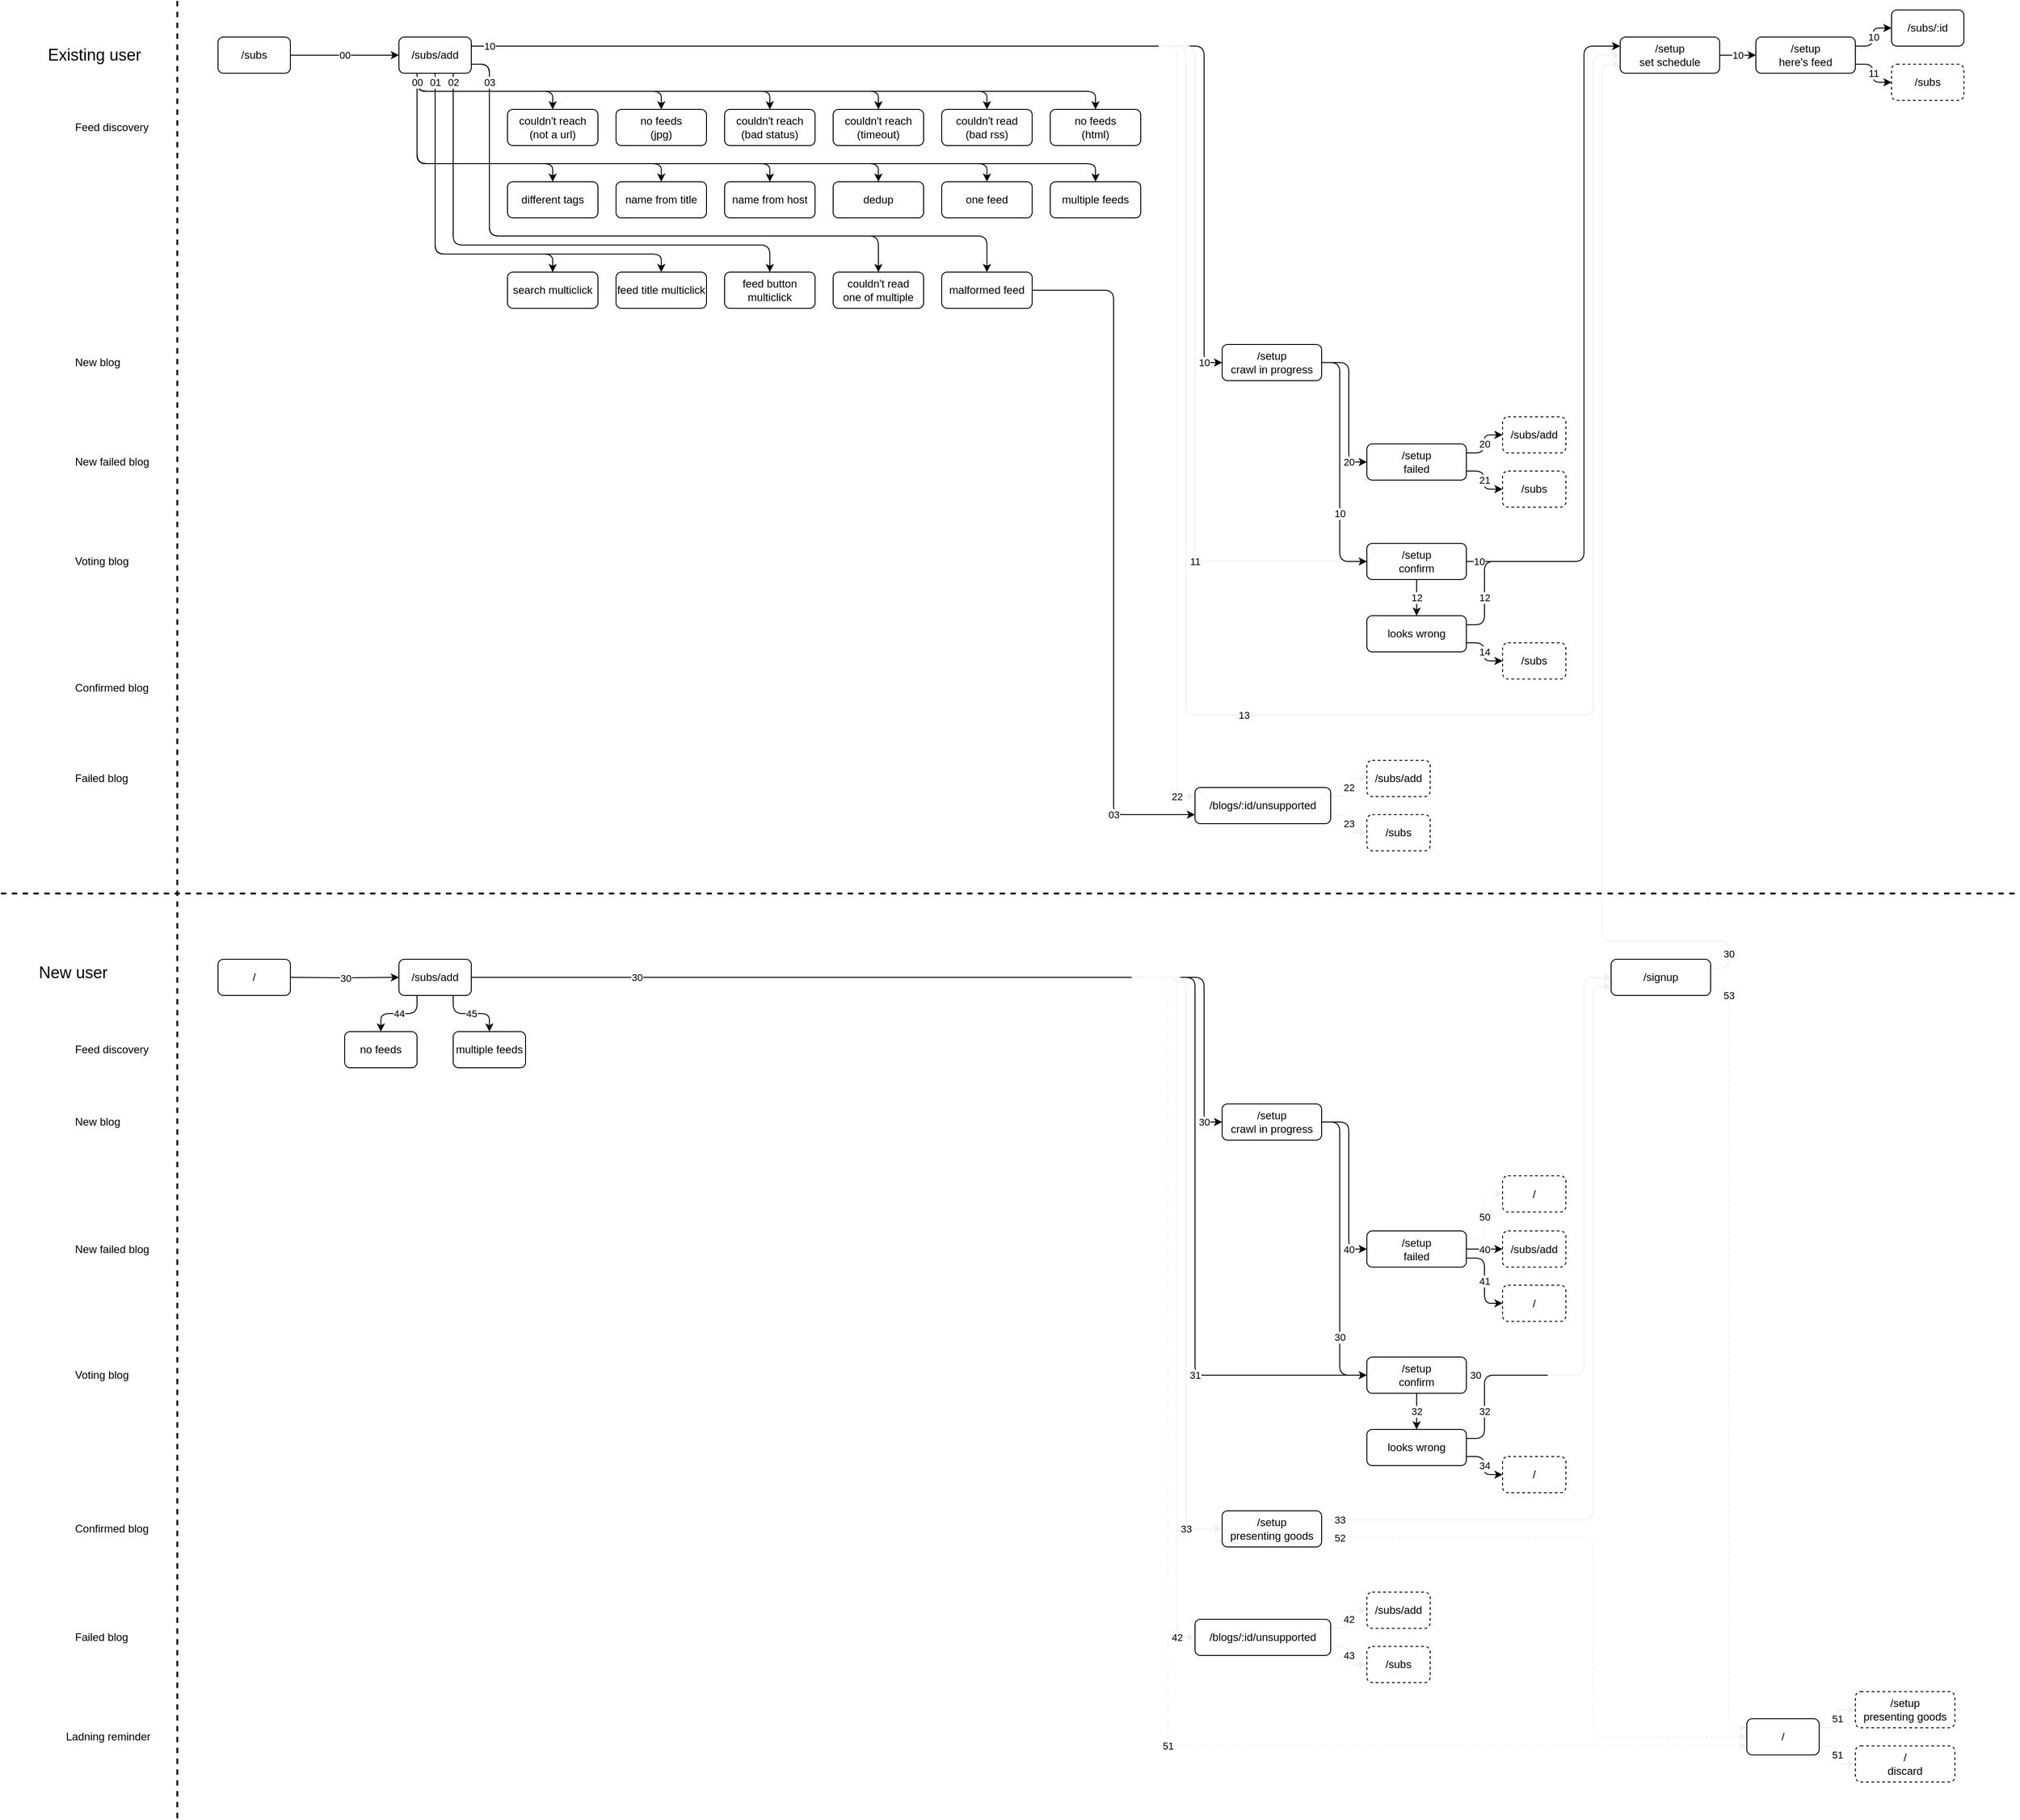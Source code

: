 <mxfile version="14.7.4" type="embed"><diagram id="23iRSUPoRavnBvh4doch" name="Page-1"><mxGraphModel dx="3670" dy="1552" grid="1" gridSize="10" guides="1" tooltips="1" connect="1" arrows="1" fold="1" page="0" pageScale="1" pageWidth="827" pageHeight="1169" math="0" shadow="0"><root><mxCell id="0"/><mxCell id="1" parent="0"/><mxCell id="5" value="00" style="edgeStyle=orthogonalEdgeStyle;rounded=0;orthogonalLoop=1;jettySize=auto;html=1;" parent="1" source="2" target="4" edge="1"><mxGeometry relative="1" as="geometry"><mxPoint as="offset"/></mxGeometry></mxCell><mxCell id="2" value="/subs" style="rounded=1;whiteSpace=wrap;html=1;" parent="1" vertex="1"><mxGeometry x="-670" y="-120" width="80" height="40" as="geometry"/></mxCell><mxCell id="10" value="10" style="edgeStyle=orthogonalEdgeStyle;orthogonalLoop=1;jettySize=auto;html=1;entryX=0;entryY=0.5;entryDx=0;entryDy=0;rounded=1;" parent="1" target="9" edge="1"><mxGeometry x="0.9" relative="1" as="geometry"><mxPoint x="390" y="-110" as="sourcePoint"/><Array as="points"><mxPoint x="420" y="-110"/><mxPoint x="420" y="240"/></Array><mxPoint as="offset"/></mxGeometry></mxCell><mxCell id="57" value="22" style="edgeStyle=orthogonalEdgeStyle;rounded=1;orthogonalLoop=1;jettySize=auto;html=1;entryX=0;entryY=0.25;entryDx=0;entryDy=0;endArrow=classic;endFill=1;strokeColor=#f0f0f0;" parent="1" target="52" edge="1"><mxGeometry x="0.954" relative="1" as="geometry"><mxPoint x="370" y="-110" as="sourcePoint"/><Array as="points"><mxPoint x="390" y="-110"/><mxPoint x="390" y="720"/></Array><mxPoint as="offset"/></mxGeometry></mxCell><mxCell id="58" value="13" style="edgeStyle=orthogonalEdgeStyle;rounded=1;orthogonalLoop=1;jettySize=auto;html=1;entryX=0;entryY=0.5;entryDx=0;entryDy=0;endArrow=classic;endFill=1;strokeColor=#f0f0f0;" parent="1" target="37" edge="1"><mxGeometry x="-0.158" relative="1" as="geometry"><mxPoint x="370" y="-110" as="sourcePoint"/><Array as="points"><mxPoint x="400" y="-110"/><mxPoint x="400" y="630"/><mxPoint x="850" y="630"/><mxPoint x="850" y="-100"/></Array><mxPoint as="offset"/></mxGeometry></mxCell><mxCell id="114" value="11" style="edgeStyle=orthogonalEdgeStyle;rounded=1;orthogonalLoop=1;jettySize=auto;html=1;entryX=0;entryY=0.5;entryDx=0;entryDy=0;endArrow=classic;endFill=1;strokeColor=#f0f0f0;" parent="1" target="23" edge="1"><mxGeometry x="0.525" relative="1" as="geometry"><Array as="points"><mxPoint x="410" y="-110"/><mxPoint x="410" y="460"/></Array><mxPoint as="offset"/><mxPoint x="370" y="-110" as="sourcePoint"/></mxGeometry></mxCell><mxCell id="151" style="edgeStyle=orthogonalEdgeStyle;rounded=1;orthogonalLoop=1;jettySize=auto;html=1;exitX=0.25;exitY=1;exitDx=0;exitDy=0;entryX=0.5;entryY=0;entryDx=0;entryDy=0;" edge="1" parent="1" source="4" target="132"><mxGeometry relative="1" as="geometry"><mxPoint x="-310" y="-80" as="sourcePoint"/></mxGeometry></mxCell><mxCell id="152" style="edgeStyle=orthogonalEdgeStyle;rounded=1;orthogonalLoop=1;jettySize=auto;html=1;entryX=0.5;entryY=0;entryDx=0;entryDy=0;" edge="1" parent="1" target="133"><mxGeometry relative="1" as="geometry"><mxPoint x="-450" y="-80" as="sourcePoint"/><Array as="points"><mxPoint x="-450" y="-60"/><mxPoint x="-180" y="-60"/></Array></mxGeometry></mxCell><mxCell id="153" style="edgeStyle=orthogonalEdgeStyle;rounded=1;orthogonalLoop=1;jettySize=auto;html=1;entryX=0.5;entryY=0;entryDx=0;entryDy=0;" edge="1" parent="1" target="134"><mxGeometry relative="1" as="geometry"><mxPoint x="-450" y="-80" as="sourcePoint"/><Array as="points"><mxPoint x="-450" y="-60"/><mxPoint x="-60" y="-60"/></Array></mxGeometry></mxCell><mxCell id="154" style="edgeStyle=orthogonalEdgeStyle;rounded=1;orthogonalLoop=1;jettySize=auto;html=1;exitX=0.25;exitY=1;exitDx=0;exitDy=0;entryX=0.5;entryY=0;entryDx=0;entryDy=0;" edge="1" parent="1" source="4" target="136"><mxGeometry relative="1" as="geometry"><mxPoint x="-310" y="-80" as="sourcePoint"/></mxGeometry></mxCell><mxCell id="155" style="edgeStyle=orthogonalEdgeStyle;rounded=1;orthogonalLoop=1;jettySize=auto;html=1;exitX=0.25;exitY=1;exitDx=0;exitDy=0;entryX=0.5;entryY=0;entryDx=0;entryDy=0;" edge="1" parent="1" source="4" target="137"><mxGeometry relative="1" as="geometry"><mxPoint x="-310" y="-80" as="sourcePoint"/></mxGeometry></mxCell><mxCell id="156" style="edgeStyle=orthogonalEdgeStyle;rounded=1;orthogonalLoop=1;jettySize=auto;html=1;exitX=0.25;exitY=1;exitDx=0;exitDy=0;entryX=0.5;entryY=0;entryDx=0;entryDy=0;" edge="1" parent="1" source="4" target="138"><mxGeometry relative="1" as="geometry"><mxPoint x="-310" y="-80" as="sourcePoint"/></mxGeometry></mxCell><mxCell id="157" style="edgeStyle=orthogonalEdgeStyle;rounded=1;orthogonalLoop=1;jettySize=auto;html=1;exitX=0.25;exitY=1;exitDx=0;exitDy=0;entryX=0.5;entryY=0;entryDx=0;entryDy=0;" edge="1" parent="1" source="4" target="139"><mxGeometry relative="1" as="geometry"><mxPoint x="-310" y="-80" as="sourcePoint"/><Array as="points"><mxPoint x="-450" y="20"/><mxPoint x="-300" y="20"/></Array></mxGeometry></mxCell><mxCell id="158" style="edgeStyle=orthogonalEdgeStyle;rounded=1;orthogonalLoop=1;jettySize=auto;html=1;exitX=0.25;exitY=1;exitDx=0;exitDy=0;entryX=0.5;entryY=0;entryDx=0;entryDy=0;" edge="1" parent="1" source="4" target="140"><mxGeometry relative="1" as="geometry"><mxPoint x="-310" y="-80" as="sourcePoint"/><Array as="points"><mxPoint x="-450" y="20"/><mxPoint x="-180" y="20"/></Array></mxGeometry></mxCell><mxCell id="159" style="edgeStyle=orthogonalEdgeStyle;rounded=1;orthogonalLoop=1;jettySize=auto;html=1;exitX=0.25;exitY=1;exitDx=0;exitDy=0;entryX=0.5;entryY=0;entryDx=0;entryDy=0;" edge="1" parent="1" source="4" target="141"><mxGeometry relative="1" as="geometry"><mxPoint x="-310" y="-80" as="sourcePoint"/><Array as="points"><mxPoint x="-450" y="20"/><mxPoint x="-60" y="20"/></Array></mxGeometry></mxCell><mxCell id="160" style="edgeStyle=orthogonalEdgeStyle;rounded=1;orthogonalLoop=1;jettySize=auto;html=1;exitX=0.25;exitY=1;exitDx=0;exitDy=0;entryX=0.5;entryY=0;entryDx=0;entryDy=0;" edge="1" parent="1" source="4" target="142"><mxGeometry relative="1" as="geometry"><mxPoint x="-310" y="-80" as="sourcePoint"/><Array as="points"><mxPoint x="-450" y="20"/><mxPoint x="60" y="20"/></Array></mxGeometry></mxCell><mxCell id="161" style="edgeStyle=orthogonalEdgeStyle;rounded=1;orthogonalLoop=1;jettySize=auto;html=1;exitX=0.25;exitY=1;exitDx=0;exitDy=0;entryX=0.5;entryY=0;entryDx=0;entryDy=0;" edge="1" parent="1" source="4" target="143"><mxGeometry relative="1" as="geometry"><mxPoint x="-310" y="-80" as="sourcePoint"/><Array as="points"><mxPoint x="-450" y="20"/><mxPoint x="180" y="20"/></Array></mxGeometry></mxCell><mxCell id="162" value="00" style="edgeStyle=orthogonalEdgeStyle;rounded=1;orthogonalLoop=1;jettySize=auto;html=1;exitX=0.25;exitY=1;exitDx=0;exitDy=0;entryX=0.5;entryY=0;entryDx=0;entryDy=0;" edge="1" parent="1" source="4" target="144"><mxGeometry x="-0.977" relative="1" as="geometry"><mxPoint x="-310" y="-80" as="sourcePoint"/><Array as="points"><mxPoint x="-450" y="20"/><mxPoint x="300" y="20"/></Array><mxPoint as="offset"/></mxGeometry></mxCell><mxCell id="163" style="edgeStyle=orthogonalEdgeStyle;rounded=1;orthogonalLoop=1;jettySize=auto;html=1;exitX=0.5;exitY=1;exitDx=0;exitDy=0;entryX=0.5;entryY=0;entryDx=0;entryDy=0;" edge="1" parent="1" source="4" target="145"><mxGeometry relative="1" as="geometry"><mxPoint x="-290" y="-80" as="sourcePoint"/><Array as="points"><mxPoint x="-430" y="120"/><mxPoint x="-300" y="120"/></Array></mxGeometry></mxCell><mxCell id="164" value="01" style="edgeStyle=orthogonalEdgeStyle;rounded=1;orthogonalLoop=1;jettySize=auto;html=1;exitX=0.5;exitY=1;exitDx=0;exitDy=0;entryX=0.5;entryY=0;entryDx=0;entryDy=0;" edge="1" parent="1" source="4" target="146"><mxGeometry x="-0.957" relative="1" as="geometry"><mxPoint x="-290" y="-80" as="sourcePoint"/><Array as="points"><mxPoint x="-430" y="120"/><mxPoint x="-180" y="120"/></Array><mxPoint as="offset"/></mxGeometry></mxCell><mxCell id="167" style="edgeStyle=orthogonalEdgeStyle;rounded=1;orthogonalLoop=1;jettySize=auto;html=1;exitX=0.75;exitY=1;exitDx=0;exitDy=0;entryX=0.5;entryY=0;entryDx=0;entryDy=0;" edge="1" parent="1" source="4" target="147"><mxGeometry relative="1" as="geometry"><Array as="points"><mxPoint x="-410" y="110"/><mxPoint x="-60" y="110"/></Array></mxGeometry></mxCell><mxCell id="168" value="02" style="edgeLabel;html=1;align=center;verticalAlign=middle;resizable=0;points=[];" vertex="1" connectable="0" parent="167"><mxGeometry x="-0.972" y="-1" relative="1" as="geometry"><mxPoint x="1" y="2" as="offset"/></mxGeometry></mxCell><mxCell id="169" style="edgeStyle=orthogonalEdgeStyle;rounded=1;orthogonalLoop=1;jettySize=auto;html=1;exitX=1;exitY=0.75;exitDx=0;exitDy=0;entryX=0.5;entryY=0;entryDx=0;entryDy=0;" edge="1" parent="1" source="4" target="148"><mxGeometry relative="1" as="geometry"><Array as="points"><mxPoint x="-370" y="-90"/><mxPoint x="-370" y="100"/><mxPoint x="60" y="100"/></Array></mxGeometry></mxCell><mxCell id="170" value="03" style="edgeStyle=orthogonalEdgeStyle;rounded=1;orthogonalLoop=1;jettySize=auto;html=1;exitX=1;exitY=0.75;exitDx=0;exitDy=0;entryX=0.5;entryY=0;entryDx=0;entryDy=0;" edge="1" parent="1" source="4" target="149"><mxGeometry x="-0.9" relative="1" as="geometry"><Array as="points"><mxPoint x="-370" y="-90"/><mxPoint x="-370" y="100"/><mxPoint x="180" y="100"/></Array><mxPoint as="offset"/></mxGeometry></mxCell><mxCell id="4" value="/subs/add" style="rounded=1;whiteSpace=wrap;html=1;" parent="1" vertex="1"><mxGeometry x="-470" y="-120" width="80" height="40" as="geometry"/></mxCell><mxCell id="15" value="20" style="edgeStyle=orthogonalEdgeStyle;orthogonalLoop=1;jettySize=auto;html=1;entryX=0;entryY=0.5;entryDx=0;entryDy=0;rounded=1;" parent="1" source="9" target="14" edge="1"><mxGeometry x="0.75" relative="1" as="geometry"><Array as="points"><mxPoint x="580" y="240"/><mxPoint x="580" y="350"/></Array><mxPoint as="offset"/></mxGeometry></mxCell><mxCell id="25" value="10" style="edgeStyle=orthogonalEdgeStyle;orthogonalLoop=1;jettySize=auto;html=1;exitX=1;exitY=0.5;exitDx=0;exitDy=0;entryX=0;entryY=0.5;entryDx=0;entryDy=0;rounded=1;" parent="1" source="9" target="23" edge="1"><mxGeometry x="0.385" relative="1" as="geometry"><Array as="points"><mxPoint x="570" y="240"/><mxPoint x="570" y="460"/></Array><mxPoint as="offset"/></mxGeometry></mxCell><mxCell id="9" value="/setup&lt;br&gt;crawl in progress" style="rounded=1;whiteSpace=wrap;html=1;" parent="1" vertex="1"><mxGeometry x="440" y="220" width="110" height="40" as="geometry"/></mxCell><mxCell id="11" value="&lt;font style=&quot;font-size: 12px&quot;&gt;New blog&lt;/font&gt;" style="text;html=1;strokeColor=none;fillColor=none;align=left;verticalAlign=middle;whiteSpace=wrap;rounded=0;" parent="1" vertex="1"><mxGeometry x="-830" y="230" width="110" height="20" as="geometry"/></mxCell><mxCell id="13" value="&lt;font style=&quot;font-size: 18px&quot;&gt;Existing user&lt;/font&gt;" style="text;html=1;strokeColor=none;fillColor=none;align=left;verticalAlign=middle;whiteSpace=wrap;rounded=0;" parent="1" vertex="1"><mxGeometry x="-860" y="-110" width="110" height="20" as="geometry"/></mxCell><mxCell id="20" value="20" style="edgeStyle=orthogonalEdgeStyle;orthogonalLoop=1;jettySize=auto;html=1;exitX=1;exitY=0.25;exitDx=0;exitDy=0;rounded=1;" parent="1" source="14" target="19" edge="1"><mxGeometry relative="1" as="geometry"/></mxCell><mxCell id="22" value="21" style="edgeStyle=orthogonalEdgeStyle;orthogonalLoop=1;jettySize=auto;html=1;exitX=1;exitY=0.75;exitDx=0;exitDy=0;entryX=0;entryY=0.5;entryDx=0;entryDy=0;rounded=1;" parent="1" source="14" target="21" edge="1"><mxGeometry relative="1" as="geometry"/></mxCell><mxCell id="14" value="/setup&lt;br&gt;failed" style="rounded=1;whiteSpace=wrap;html=1;" parent="1" vertex="1"><mxGeometry x="600" y="330" width="110" height="40" as="geometry"/></mxCell><mxCell id="16" value="10" style="endArrow=none;html=1;exitX=1;exitY=0.25;exitDx=0;exitDy=0;" parent="1" source="4" edge="1"><mxGeometry x="-0.947" width="50" height="50" relative="1" as="geometry"><mxPoint x="-220" y="70" as="sourcePoint"/><mxPoint x="370" y="-110" as="targetPoint"/><mxPoint as="offset"/></mxGeometry></mxCell><mxCell id="17" value="&lt;font style=&quot;font-size: 12px&quot;&gt;New failed blog&lt;/font&gt;" style="text;html=1;strokeColor=none;fillColor=none;align=left;verticalAlign=middle;whiteSpace=wrap;rounded=0;" parent="1" vertex="1"><mxGeometry x="-830" y="340" width="110" height="20" as="geometry"/></mxCell><mxCell id="19" value="/subs/add" style="rounded=1;whiteSpace=wrap;html=1;dashed=1;" parent="1" vertex="1"><mxGeometry x="750" y="300" width="70" height="40" as="geometry"/></mxCell><mxCell id="21" value="/subs" style="rounded=1;whiteSpace=wrap;html=1;dashed=1;" parent="1" vertex="1"><mxGeometry x="750" y="360" width="70" height="40" as="geometry"/></mxCell><mxCell id="30" value="12" style="edgeStyle=orthogonalEdgeStyle;curved=1;orthogonalLoop=1;jettySize=auto;html=1;endArrow=classic;endFill=1;" parent="1" source="23" target="29" edge="1"><mxGeometry relative="1" as="geometry"/></mxCell><mxCell id="38" value="10" style="edgeStyle=orthogonalEdgeStyle;orthogonalLoop=1;jettySize=auto;html=1;entryX=0;entryY=0.25;entryDx=0;entryDy=0;endArrow=classic;endFill=1;rounded=1;exitX=1;exitY=0.5;exitDx=0;exitDy=0;" parent="1" source="23" target="37" edge="1"><mxGeometry x="-0.964" relative="1" as="geometry"><mxPoint x="810" y="420" as="sourcePoint"/><Array as="points"><mxPoint x="840" y="460"/><mxPoint x="840" y="-110"/></Array><mxPoint as="offset"/></mxGeometry></mxCell><mxCell id="23" value="/setup&lt;br&gt;confirm" style="rounded=1;whiteSpace=wrap;html=1;" parent="1" vertex="1"><mxGeometry x="600" y="440" width="110" height="40" as="geometry"/></mxCell><mxCell id="24" value="Voting blog" style="text;html=1;strokeColor=none;fillColor=none;align=left;verticalAlign=middle;whiteSpace=wrap;rounded=0;" parent="1" vertex="1"><mxGeometry x="-830" y="450" width="110" height="20" as="geometry"/></mxCell><mxCell id="33" value="14" style="edgeStyle=orthogonalEdgeStyle;orthogonalLoop=1;jettySize=auto;html=1;exitX=1;exitY=0.75;exitDx=0;exitDy=0;endArrow=classic;endFill=1;rounded=1;" parent="1" source="29" target="32" edge="1"><mxGeometry relative="1" as="geometry"/></mxCell><mxCell id="40" value="12" style="edgeStyle=orthogonalEdgeStyle;orthogonalLoop=1;jettySize=auto;html=1;exitX=1;exitY=0.25;exitDx=0;exitDy=0;endArrow=none;endFill=0;rounded=1;" parent="1" source="29" edge="1"><mxGeometry x="-0.375" relative="1" as="geometry"><mxPoint x="800" y="460" as="targetPoint"/><Array as="points"><mxPoint x="730" y="530"/><mxPoint x="730" y="460"/></Array><mxPoint as="offset"/></mxGeometry></mxCell><mxCell id="29" value="looks wrong" style="rounded=1;whiteSpace=wrap;html=1;" parent="1" vertex="1"><mxGeometry x="600" y="520" width="110" height="40" as="geometry"/></mxCell><mxCell id="32" value="/subs" style="rounded=1;whiteSpace=wrap;html=1;dashed=1;" parent="1" vertex="1"><mxGeometry x="750" y="550" width="70" height="40" as="geometry"/></mxCell><mxCell id="42" value="10" style="edgeStyle=orthogonalEdgeStyle;curved=1;orthogonalLoop=1;jettySize=auto;html=1;endArrow=classic;endFill=1;" parent="1" source="37" target="41" edge="1"><mxGeometry relative="1" as="geometry"/></mxCell><mxCell id="37" value="/setup&lt;br&gt;set schedule" style="rounded=1;whiteSpace=wrap;html=1;" parent="1" vertex="1"><mxGeometry x="880" y="-120" width="110" height="40" as="geometry"/></mxCell><mxCell id="44" value="10" style="edgeStyle=orthogonalEdgeStyle;orthogonalLoop=1;jettySize=auto;html=1;endArrow=classic;endFill=1;exitX=1;exitY=0.25;exitDx=0;exitDy=0;rounded=1;" parent="1" source="41" target="43" edge="1"><mxGeometry relative="1" as="geometry"/></mxCell><mxCell id="46" value="11" style="edgeStyle=orthogonalEdgeStyle;orthogonalLoop=1;jettySize=auto;html=1;exitX=1;exitY=0.75;exitDx=0;exitDy=0;entryX=0;entryY=0.5;entryDx=0;entryDy=0;endArrow=classic;endFill=1;rounded=1;" parent="1" source="41" target="45" edge="1"><mxGeometry relative="1" as="geometry"><mxPoint as="offset"/></mxGeometry></mxCell><mxCell id="41" value="/setup&lt;br&gt;here's feed" style="rounded=1;whiteSpace=wrap;html=1;" parent="1" vertex="1"><mxGeometry x="1030" y="-120" width="110" height="40" as="geometry"/></mxCell><mxCell id="43" value="/subs/:id" style="rounded=1;whiteSpace=wrap;html=1;" parent="1" vertex="1"><mxGeometry x="1180" y="-150" width="80" height="40" as="geometry"/></mxCell><mxCell id="45" value="/subs" style="rounded=1;whiteSpace=wrap;html=1;dashed=1;" parent="1" vertex="1"><mxGeometry x="1180" y="-90" width="80" height="40" as="geometry"/></mxCell><mxCell id="50" value="Confirmed blog" style="text;html=1;strokeColor=none;fillColor=none;align=left;verticalAlign=middle;whiteSpace=wrap;rounded=0;" parent="1" vertex="1"><mxGeometry x="-830" y="590" width="110" height="20" as="geometry"/></mxCell><mxCell id="51" value="Failed blog" style="text;html=1;strokeColor=none;fillColor=none;align=left;verticalAlign=middle;whiteSpace=wrap;rounded=0;" parent="1" vertex="1"><mxGeometry x="-830" y="690" width="110" height="20" as="geometry"/></mxCell><mxCell id="55" value="22" style="edgeStyle=orthogonalEdgeStyle;rounded=1;orthogonalLoop=1;jettySize=auto;html=1;exitX=1;exitY=0.25;exitDx=0;exitDy=0;entryX=0;entryY=0.5;entryDx=0;entryDy=0;endArrow=classic;endFill=1;strokeColor=#f0f0f0;" parent="1" source="52" target="53" edge="1"><mxGeometry relative="1" as="geometry"/></mxCell><mxCell id="56" value="23" style="edgeStyle=orthogonalEdgeStyle;rounded=1;orthogonalLoop=1;jettySize=auto;html=1;exitX=1;exitY=0.75;exitDx=0;exitDy=0;entryX=0;entryY=0.5;entryDx=0;entryDy=0;endArrow=classic;endFill=1;strokeColor=#f0f0f0;" parent="1" source="52" target="54" edge="1"><mxGeometry relative="1" as="geometry"/></mxCell><mxCell id="52" value="/blogs/:id/unsupported" style="rounded=1;whiteSpace=wrap;html=1;" parent="1" vertex="1"><mxGeometry x="410" y="710" width="150" height="40" as="geometry"/></mxCell><mxCell id="53" value="/subs/add" style="rounded=1;whiteSpace=wrap;html=1;dashed=1;" parent="1" vertex="1"><mxGeometry x="600" y="680" width="70" height="40" as="geometry"/></mxCell><mxCell id="54" value="/subs" style="rounded=1;whiteSpace=wrap;html=1;dashed=1;" parent="1" vertex="1"><mxGeometry x="600" y="740" width="70" height="40" as="geometry"/></mxCell><mxCell id="59" value="30" style="edgeStyle=orthogonalEdgeStyle;rounded=0;orthogonalLoop=1;jettySize=auto;html=1;" parent="1" target="65" edge="1"><mxGeometry relative="1" as="geometry"><mxPoint x="-590" y="920" as="sourcePoint"/></mxGeometry></mxCell><mxCell id="60" value="/" style="rounded=1;whiteSpace=wrap;html=1;" parent="1" vertex="1"><mxGeometry x="-670" y="900" width="80" height="40" as="geometry"/></mxCell><mxCell id="62" value="30" style="edgeStyle=orthogonalEdgeStyle;orthogonalLoop=1;jettySize=auto;html=1;entryX=0;entryY=0.5;entryDx=0;entryDy=0;rounded=1;" parent="1" target="71" edge="1"><mxGeometry x="0.809" relative="1" as="geometry"><mxPoint x="390" y="920" as="sourcePoint"/><Array as="points"><mxPoint x="420" y="920"/><mxPoint x="420" y="1080"/></Array><mxPoint as="offset"/></mxGeometry></mxCell><mxCell id="63" value="31" style="edgeStyle=orthogonalEdgeStyle;orthogonalLoop=1;jettySize=auto;html=1;endArrow=none;endFill=0;rounded=1;entryX=0;entryY=0.5;entryDx=0;entryDy=0;" parent="1" target="82" edge="1"><mxGeometry x="0.424" relative="1" as="geometry"><mxPoint x="380" y="920" as="sourcePoint"/><mxPoint x="440" y="1290" as="targetPoint"/><Array as="points"><mxPoint x="410" y="920"/><mxPoint x="410" y="1360"/></Array><mxPoint as="offset"/></mxGeometry></mxCell><mxCell id="64" value="42" style="edgeStyle=orthogonalEdgeStyle;rounded=1;orthogonalLoop=1;jettySize=auto;html=1;entryX=0;entryY=0.5;entryDx=0;entryDy=0;endArrow=classic;endFill=1;strokeColor=#f0f0f0;" parent="1" target="93" edge="1"><mxGeometry x="0.948" relative="1" as="geometry"><mxPoint x="360" y="920" as="sourcePoint"/><Array as="points"><mxPoint x="390" y="920"/><mxPoint x="390" y="1650"/></Array><mxPoint as="offset"/></mxGeometry></mxCell><mxCell id="103" value="33" style="edgeStyle=orthogonalEdgeStyle;rounded=1;orthogonalLoop=1;jettySize=auto;html=1;entryX=0;entryY=0.5;entryDx=0;entryDy=0;endArrow=classic;endFill=1;strokeColor=#f0f0f0;" parent="1" target="102" edge="1"><mxGeometry x="0.886" relative="1" as="geometry"><Array as="points"><mxPoint x="400" y="920"/><mxPoint x="400" y="1530"/></Array><mxPoint as="offset"/><mxPoint x="340" y="920" as="sourcePoint"/></mxGeometry></mxCell><mxCell id="109" value="51" style="edgeStyle=orthogonalEdgeStyle;rounded=1;orthogonalLoop=1;jettySize=auto;html=1;entryX=0;entryY=0.75;entryDx=0;entryDy=0;endArrow=classic;endFill=1;strokeColor=#f0f0f0;dashed=1;" parent="1" target="105" edge="1"><mxGeometry x="0.163" relative="1" as="geometry"><mxPoint x="340" y="920" as="sourcePoint"/><Array as="points"><mxPoint x="380" y="920"/><mxPoint x="380" y="1770"/></Array><mxPoint as="offset"/></mxGeometry></mxCell><mxCell id="65" value="/subs/add" style="rounded=1;whiteSpace=wrap;html=1;" parent="1" vertex="1"><mxGeometry x="-470" y="900" width="80" height="40" as="geometry"/></mxCell><mxCell id="69" value="40" style="edgeStyle=orthogonalEdgeStyle;orthogonalLoop=1;jettySize=auto;html=1;entryX=0;entryY=0.5;entryDx=0;entryDy=0;rounded=1;" parent="1" source="71" target="76" edge="1"><mxGeometry x="0.79" relative="1" as="geometry"><Array as="points"><mxPoint x="580" y="1080"/><mxPoint x="580" y="1221"/></Array><mxPoint as="offset"/></mxGeometry></mxCell><mxCell id="70" value="30" style="edgeStyle=orthogonalEdgeStyle;orthogonalLoop=1;jettySize=auto;html=1;exitX=1;exitY=0.5;exitDx=0;exitDy=0;entryX=0;entryY=0.5;entryDx=0;entryDy=0;rounded=1;" parent="1" source="71" target="82" edge="1"><mxGeometry x="0.562" relative="1" as="geometry"><Array as="points"><mxPoint x="570" y="1080"/><mxPoint x="570" y="1360"/></Array><mxPoint as="offset"/></mxGeometry></mxCell><mxCell id="71" value="/setup&lt;br&gt;crawl in progress" style="rounded=1;whiteSpace=wrap;html=1;" parent="1" vertex="1"><mxGeometry x="440" y="1060" width="110" height="40" as="geometry"/></mxCell><mxCell id="72" value="&lt;font style=&quot;font-size: 12px&quot;&gt;New blog&lt;/font&gt;" style="text;html=1;strokeColor=none;fillColor=none;align=left;verticalAlign=middle;whiteSpace=wrap;rounded=0;" parent="1" vertex="1"><mxGeometry x="-830" y="1070" width="110" height="20" as="geometry"/></mxCell><mxCell id="73" value="&lt;font style=&quot;font-size: 18px&quot;&gt;New user&lt;/font&gt;" style="text;html=1;strokeColor=none;fillColor=none;align=left;verticalAlign=middle;whiteSpace=wrap;rounded=0;" parent="1" vertex="1"><mxGeometry x="-870" y="905" width="110" height="20" as="geometry"/></mxCell><mxCell id="74" value="40" style="edgeStyle=orthogonalEdgeStyle;orthogonalLoop=1;jettySize=auto;html=1;exitX=1;exitY=0.5;exitDx=0;exitDy=0;rounded=1;" parent="1" source="76" target="79" edge="1"><mxGeometry relative="1" as="geometry"/></mxCell><mxCell id="75" value="41" style="edgeStyle=orthogonalEdgeStyle;orthogonalLoop=1;jettySize=auto;html=1;exitX=1;exitY=0.75;exitDx=0;exitDy=0;entryX=0;entryY=0.5;entryDx=0;entryDy=0;rounded=1;" parent="1" source="76" target="80" edge="1"><mxGeometry relative="1" as="geometry"/></mxCell><mxCell id="99" value="50" style="edgeStyle=orthogonalEdgeStyle;rounded=1;orthogonalLoop=1;jettySize=auto;html=1;exitX=1;exitY=0.25;exitDx=0;exitDy=0;entryX=0;entryY=0.5;entryDx=0;entryDy=0;endArrow=classic;endFill=1;strokeColor=#f0f0f0;dashed=1;" parent="1" source="76" target="98" edge="1"><mxGeometry relative="1" as="geometry"/></mxCell><mxCell id="76" value="/setup&lt;br&gt;failed" style="rounded=1;whiteSpace=wrap;html=1;" parent="1" vertex="1"><mxGeometry x="600" y="1200.5" width="110" height="40" as="geometry"/></mxCell><mxCell id="77" value="30" style="endArrow=none;html=1;exitX=1;exitY=0.5;exitDx=0;exitDy=0;" parent="1" source="65" edge="1"><mxGeometry x="-0.5" width="50" height="50" relative="1" as="geometry"><mxPoint x="-220" y="1090" as="sourcePoint"/><mxPoint x="340" y="920" as="targetPoint"/><mxPoint as="offset"/></mxGeometry></mxCell><mxCell id="78" value="&lt;font style=&quot;font-size: 12px&quot;&gt;New failed blog&lt;/font&gt;" style="text;html=1;strokeColor=none;fillColor=none;align=left;verticalAlign=middle;whiteSpace=wrap;rounded=0;" parent="1" vertex="1"><mxGeometry x="-830" y="1210.5" width="110" height="20" as="geometry"/></mxCell><mxCell id="79" value="/subs/add" style="rounded=1;whiteSpace=wrap;html=1;dashed=1;" parent="1" vertex="1"><mxGeometry x="750" y="1200.5" width="70" height="40" as="geometry"/></mxCell><mxCell id="80" value="/" style="rounded=1;whiteSpace=wrap;html=1;dashed=1;" parent="1" vertex="1"><mxGeometry x="750" y="1260.5" width="70" height="40" as="geometry"/></mxCell><mxCell id="81" value="32" style="edgeStyle=orthogonalEdgeStyle;curved=1;orthogonalLoop=1;jettySize=auto;html=1;endArrow=classic;endFill=1;" parent="1" source="82" target="86" edge="1"><mxGeometry relative="1" as="geometry"/></mxCell><mxCell id="101" value="30" style="edgeStyle=orthogonalEdgeStyle;rounded=1;orthogonalLoop=1;jettySize=auto;html=1;exitX=1;exitY=0.5;exitDx=0;exitDy=0;entryX=0;entryY=0.5;entryDx=0;entryDy=0;endArrow=classic;endFill=1;strokeColor=#f0f0f0;" parent="1" source="82" target="100" edge="1"><mxGeometry x="-0.967" relative="1" as="geometry"><Array as="points"><mxPoint x="840" y="1360"/><mxPoint x="840" y="920"/></Array><mxPoint as="offset"/></mxGeometry></mxCell><mxCell id="82" value="/setup&lt;br&gt;confirm" style="rounded=1;whiteSpace=wrap;html=1;" parent="1" vertex="1"><mxGeometry x="600" y="1340" width="110" height="40" as="geometry"/></mxCell><mxCell id="83" value="Voting blog" style="text;html=1;strokeColor=none;fillColor=none;align=left;verticalAlign=middle;whiteSpace=wrap;rounded=0;" parent="1" vertex="1"><mxGeometry x="-830" y="1350" width="110" height="20" as="geometry"/></mxCell><mxCell id="84" value="34" style="edgeStyle=orthogonalEdgeStyle;orthogonalLoop=1;jettySize=auto;html=1;exitX=1;exitY=0.75;exitDx=0;exitDy=0;endArrow=classic;endFill=1;rounded=1;" parent="1" source="86" target="87" edge="1"><mxGeometry relative="1" as="geometry"/></mxCell><mxCell id="85" value="32" style="edgeStyle=orthogonalEdgeStyle;orthogonalLoop=1;jettySize=auto;html=1;exitX=1;exitY=0.25;exitDx=0;exitDy=0;endArrow=none;endFill=0;rounded=1;" parent="1" source="86" edge="1"><mxGeometry x="-0.374" relative="1" as="geometry"><mxPoint x="800" y="1360" as="targetPoint"/><Array as="points"><mxPoint x="730" y="1430"/><mxPoint x="730" y="1360"/></Array><mxPoint as="offset"/></mxGeometry></mxCell><mxCell id="86" value="looks wrong" style="rounded=1;whiteSpace=wrap;html=1;" parent="1" vertex="1"><mxGeometry x="600" y="1420" width="110" height="40" as="geometry"/></mxCell><mxCell id="87" value="/" style="rounded=1;whiteSpace=wrap;html=1;dashed=1;" parent="1" vertex="1"><mxGeometry x="750" y="1450" width="70" height="40" as="geometry"/></mxCell><mxCell id="89" value="Confirmed blog" style="text;html=1;strokeColor=none;fillColor=none;align=left;verticalAlign=middle;whiteSpace=wrap;rounded=0;" parent="1" vertex="1"><mxGeometry x="-830" y="1520" width="110" height="20" as="geometry"/></mxCell><mxCell id="90" value="Failed blog" style="text;html=1;strokeColor=none;fillColor=none;align=left;verticalAlign=middle;whiteSpace=wrap;rounded=0;" parent="1" vertex="1"><mxGeometry x="-830" y="1640" width="110" height="20" as="geometry"/></mxCell><mxCell id="91" value="42" style="edgeStyle=orthogonalEdgeStyle;rounded=1;orthogonalLoop=1;jettySize=auto;html=1;exitX=1;exitY=0.25;exitDx=0;exitDy=0;entryX=0;entryY=0.5;entryDx=0;entryDy=0;endArrow=classic;endFill=1;strokeColor=#f0f0f0;" parent="1" source="93" target="94" edge="1"><mxGeometry relative="1" as="geometry"/></mxCell><mxCell id="92" value="43" style="edgeStyle=orthogonalEdgeStyle;rounded=1;orthogonalLoop=1;jettySize=auto;html=1;exitX=1;exitY=0.75;exitDx=0;exitDy=0;entryX=0;entryY=0.5;entryDx=0;entryDy=0;endArrow=classic;endFill=1;strokeColor=#f0f0f0;" parent="1" source="93" target="95" edge="1"><mxGeometry relative="1" as="geometry"/></mxCell><mxCell id="93" value="/blogs/:id/unsupported" style="rounded=1;whiteSpace=wrap;html=1;" parent="1" vertex="1"><mxGeometry x="410" y="1630" width="150" height="40" as="geometry"/></mxCell><mxCell id="94" value="/subs/add" style="rounded=1;whiteSpace=wrap;html=1;dashed=1;" parent="1" vertex="1"><mxGeometry x="600" y="1600" width="70" height="40" as="geometry"/></mxCell><mxCell id="95" value="/subs" style="rounded=1;whiteSpace=wrap;html=1;dashed=1;" parent="1" vertex="1"><mxGeometry x="600" y="1660" width="70" height="40" as="geometry"/></mxCell><mxCell id="96" value="" style="line;strokeWidth=2;html=1;dashed=1;" parent="1" vertex="1"><mxGeometry x="-910" y="820" width="2230" height="14.39" as="geometry"/></mxCell><mxCell id="97" value="" style="line;strokeWidth=2;direction=south;html=1;dashed=1;" parent="1" vertex="1"><mxGeometry x="-720" y="-160" width="10" height="2010" as="geometry"/></mxCell><mxCell id="98" value="/" style="rounded=1;whiteSpace=wrap;html=1;dashed=1;" parent="1" vertex="1"><mxGeometry x="750" y="1139.5" width="70" height="40" as="geometry"/></mxCell><mxCell id="107" value="53" style="edgeStyle=orthogonalEdgeStyle;rounded=1;orthogonalLoop=1;jettySize=auto;html=1;exitX=1;exitY=0.75;exitDx=0;exitDy=0;entryX=0;entryY=0.25;entryDx=0;entryDy=0;dashed=1;endArrow=classic;endFill=1;strokeColor=#f0f0f0;" parent="1" source="100" target="105" edge="1"><mxGeometry x="-0.93" relative="1" as="geometry"><mxPoint as="offset"/></mxGeometry></mxCell><mxCell id="108" value="30" style="edgeStyle=orthogonalEdgeStyle;rounded=1;orthogonalLoop=1;jettySize=auto;html=1;exitX=1;exitY=0.25;exitDx=0;exitDy=0;entryX=0;entryY=0.75;entryDx=0;entryDy=0;endArrow=classic;endFill=1;strokeColor=#f0f0f0;" parent="1" source="100" target="37" edge="1"><mxGeometry x="-0.938" relative="1" as="geometry"><Array as="points"><mxPoint x="1000" y="910"/><mxPoint x="1000" y="880"/><mxPoint x="860" y="880"/><mxPoint x="860" y="-90"/></Array><mxPoint as="offset"/></mxGeometry></mxCell><mxCell id="100" value="/signup" style="rounded=1;whiteSpace=wrap;html=1;" parent="1" vertex="1"><mxGeometry x="870" y="900" width="110" height="40" as="geometry"/></mxCell><mxCell id="104" value="33" style="edgeStyle=orthogonalEdgeStyle;rounded=1;orthogonalLoop=1;jettySize=auto;html=1;exitX=1;exitY=0.25;exitDx=0;exitDy=0;entryX=0;entryY=0.75;entryDx=0;entryDy=0;endArrow=classic;endFill=1;strokeColor=#f0f0f0;" parent="1" source="102" target="100" edge="1"><mxGeometry x="-0.956" relative="1" as="geometry"><Array as="points"><mxPoint x="850" y="1520"/><mxPoint x="850" y="930"/></Array><mxPoint as="offset"/></mxGeometry></mxCell><mxCell id="106" value="52" style="edgeStyle=orthogonalEdgeStyle;rounded=1;orthogonalLoop=1;jettySize=auto;html=1;exitX=1;exitY=0.75;exitDx=0;exitDy=0;entryX=0;entryY=0.5;entryDx=0;entryDy=0;endArrow=classic;endFill=1;strokeColor=#f0f0f0;dashed=1;" parent="1" source="102" target="105" edge="1"><mxGeometry x="-0.942" relative="1" as="geometry"><Array as="points"><mxPoint x="850" y="1540"/><mxPoint x="850" y="1760"/></Array><mxPoint as="offset"/></mxGeometry></mxCell><mxCell id="102" value="/setup&lt;br&gt;presenting goods" style="rounded=1;whiteSpace=wrap;html=1;" parent="1" vertex="1"><mxGeometry x="440" y="1510" width="110" height="40" as="geometry"/></mxCell><mxCell id="111" value="51" style="edgeStyle=orthogonalEdgeStyle;rounded=1;orthogonalLoop=1;jettySize=auto;html=1;exitX=1;exitY=0.25;exitDx=0;exitDy=0;endArrow=classic;endFill=1;strokeColor=#f0f0f0;" parent="1" source="105" target="110" edge="1"><mxGeometry relative="1" as="geometry"/></mxCell><mxCell id="113" value="51" style="edgeStyle=orthogonalEdgeStyle;rounded=1;orthogonalLoop=1;jettySize=auto;html=1;exitX=1;exitY=0.75;exitDx=0;exitDy=0;entryX=0;entryY=0.5;entryDx=0;entryDy=0;endArrow=classic;endFill=1;strokeColor=#f0f0f0;" parent="1" source="105" target="112" edge="1"><mxGeometry relative="1" as="geometry"/></mxCell><mxCell id="105" value="/" style="rounded=1;whiteSpace=wrap;html=1;" parent="1" vertex="1"><mxGeometry x="1020" y="1740" width="80" height="40" as="geometry"/></mxCell><mxCell id="110" value="/setup&lt;br&gt;presenting goods" style="rounded=1;whiteSpace=wrap;html=1;dashed=1;" parent="1" vertex="1"><mxGeometry x="1140" y="1710" width="110" height="40" as="geometry"/></mxCell><mxCell id="112" value="/&lt;br&gt;discard" style="rounded=1;whiteSpace=wrap;html=1;dashed=1;" parent="1" vertex="1"><mxGeometry x="1140" y="1770" width="110" height="40" as="geometry"/></mxCell><mxCell id="124" value="45" style="edgeStyle=orthogonalEdgeStyle;rounded=1;orthogonalLoop=1;jettySize=auto;html=1;exitX=0.75;exitY=1;exitDx=0;exitDy=0;" parent="1" source="65" target="127" edge="1"><mxGeometry relative="1" as="geometry"><mxPoint x="-410" y="940" as="sourcePoint"/></mxGeometry></mxCell><mxCell id="125" value="44" style="edgeStyle=orthogonalEdgeStyle;rounded=1;orthogonalLoop=1;jettySize=auto;html=1;exitX=0.25;exitY=1;exitDx=0;exitDy=0;entryX=0.5;entryY=0;entryDx=0;entryDy=0;" parent="1" source="65" target="130" edge="1"><mxGeometry relative="1" as="geometry"><mxPoint x="-450" y="940" as="sourcePoint"/></mxGeometry></mxCell><mxCell id="127" value="multiple feeds" style="rounded=1;whiteSpace=wrap;html=1;" parent="1" vertex="1"><mxGeometry x="-410" y="980" width="80" height="40" as="geometry"/></mxCell><mxCell id="130" value="no feeds" style="rounded=1;whiteSpace=wrap;html=1;" parent="1" vertex="1"><mxGeometry x="-530" y="980" width="80" height="40" as="geometry"/></mxCell><mxCell id="132" value="couldn't reach&lt;br&gt;(not a url)" style="rounded=1;whiteSpace=wrap;html=1;" vertex="1" parent="1"><mxGeometry x="-350" y="-40" width="100" height="40" as="geometry"/></mxCell><mxCell id="133" value="no feeds&lt;br&gt;(jpg)" style="rounded=1;whiteSpace=wrap;html=1;" vertex="1" parent="1"><mxGeometry x="-230" y="-40" width="100" height="40" as="geometry"/></mxCell><mxCell id="134" value="couldn't reach&lt;br&gt;(bad status)" style="rounded=1;whiteSpace=wrap;html=1;" vertex="1" parent="1"><mxGeometry x="-110" y="-40" width="100" height="40" as="geometry"/></mxCell><mxCell id="136" value="couldn't reach&lt;br&gt;(timeout)" style="rounded=1;whiteSpace=wrap;html=1;" vertex="1" parent="1"><mxGeometry x="10" y="-40" width="100" height="40" as="geometry"/></mxCell><mxCell id="137" value="couldn't read&lt;br&gt;(bad rss)" style="rounded=1;whiteSpace=wrap;html=1;" vertex="1" parent="1"><mxGeometry x="130" y="-40" width="100" height="40" as="geometry"/></mxCell><mxCell id="138" value="no feeds&lt;br&gt;(html)" style="rounded=1;whiteSpace=wrap;html=1;" vertex="1" parent="1"><mxGeometry x="250" y="-40" width="100" height="40" as="geometry"/></mxCell><mxCell id="139" value="different tags" style="rounded=1;whiteSpace=wrap;html=1;" vertex="1" parent="1"><mxGeometry x="-350" y="40" width="100" height="40" as="geometry"/></mxCell><mxCell id="140" value="name from title" style="rounded=1;whiteSpace=wrap;html=1;" vertex="1" parent="1"><mxGeometry x="-230" y="40" width="100" height="40" as="geometry"/></mxCell><mxCell id="141" value="name from host" style="rounded=1;whiteSpace=wrap;html=1;" vertex="1" parent="1"><mxGeometry x="-110" y="40" width="100" height="40" as="geometry"/></mxCell><mxCell id="142" value="dedup" style="rounded=1;whiteSpace=wrap;html=1;" vertex="1" parent="1"><mxGeometry x="10" y="40" width="100" height="40" as="geometry"/></mxCell><mxCell id="143" value="one feed" style="rounded=1;whiteSpace=wrap;html=1;" vertex="1" parent="1"><mxGeometry x="130" y="40" width="100" height="40" as="geometry"/></mxCell><mxCell id="144" value="multiple feeds" style="rounded=1;whiteSpace=wrap;html=1;" vertex="1" parent="1"><mxGeometry x="250" y="40" width="100" height="40" as="geometry"/></mxCell><mxCell id="145" value="search multiclick" style="rounded=1;whiteSpace=wrap;html=1;" vertex="1" parent="1"><mxGeometry x="-350" y="140" width="100" height="40" as="geometry"/></mxCell><mxCell id="146" value="feed title multiclick" style="rounded=1;whiteSpace=wrap;html=1;" vertex="1" parent="1"><mxGeometry x="-230" y="140" width="100" height="40" as="geometry"/></mxCell><mxCell id="147" value="feed button multiclick" style="rounded=1;whiteSpace=wrap;html=1;" vertex="1" parent="1"><mxGeometry x="-110" y="140" width="100" height="40" as="geometry"/></mxCell><mxCell id="148" value="couldn't read&lt;br&gt;one of multiple" style="rounded=1;whiteSpace=wrap;html=1;" vertex="1" parent="1"><mxGeometry x="10" y="140" width="100" height="40" as="geometry"/></mxCell><mxCell id="150" value="03" style="edgeStyle=orthogonalEdgeStyle;rounded=1;orthogonalLoop=1;jettySize=auto;html=1;exitX=1;exitY=0.5;exitDx=0;exitDy=0;entryX=0;entryY=0.75;entryDx=0;entryDy=0;" edge="1" parent="1" source="149" target="52"><mxGeometry x="0.763" relative="1" as="geometry"><mxPoint as="offset"/></mxGeometry></mxCell><mxCell id="149" value="malformed feed" style="rounded=1;whiteSpace=wrap;html=1;" vertex="1" parent="1"><mxGeometry x="130" y="140" width="100" height="40" as="geometry"/></mxCell><mxCell id="171" value="&lt;font style=&quot;font-size: 12px&quot;&gt;Feed discovery&lt;/font&gt;" style="text;html=1;strokeColor=none;fillColor=none;align=left;verticalAlign=middle;whiteSpace=wrap;rounded=0;" vertex="1" parent="1"><mxGeometry x="-830" y="-30" width="110" height="20" as="geometry"/></mxCell><mxCell id="172" value="&lt;font style=&quot;font-size: 12px&quot;&gt;Feed discovery&lt;/font&gt;" style="text;html=1;strokeColor=none;fillColor=none;align=left;verticalAlign=middle;whiteSpace=wrap;rounded=0;" vertex="1" parent="1"><mxGeometry x="-830" y="990" width="110" height="20" as="geometry"/></mxCell><mxCell id="174" value="Ladning reminder" style="text;html=1;strokeColor=none;fillColor=none;align=left;verticalAlign=middle;whiteSpace=wrap;rounded=0;" vertex="1" parent="1"><mxGeometry x="-840" y="1750" width="110" height="20" as="geometry"/></mxCell></root></mxGraphModel></diagram></mxfile>